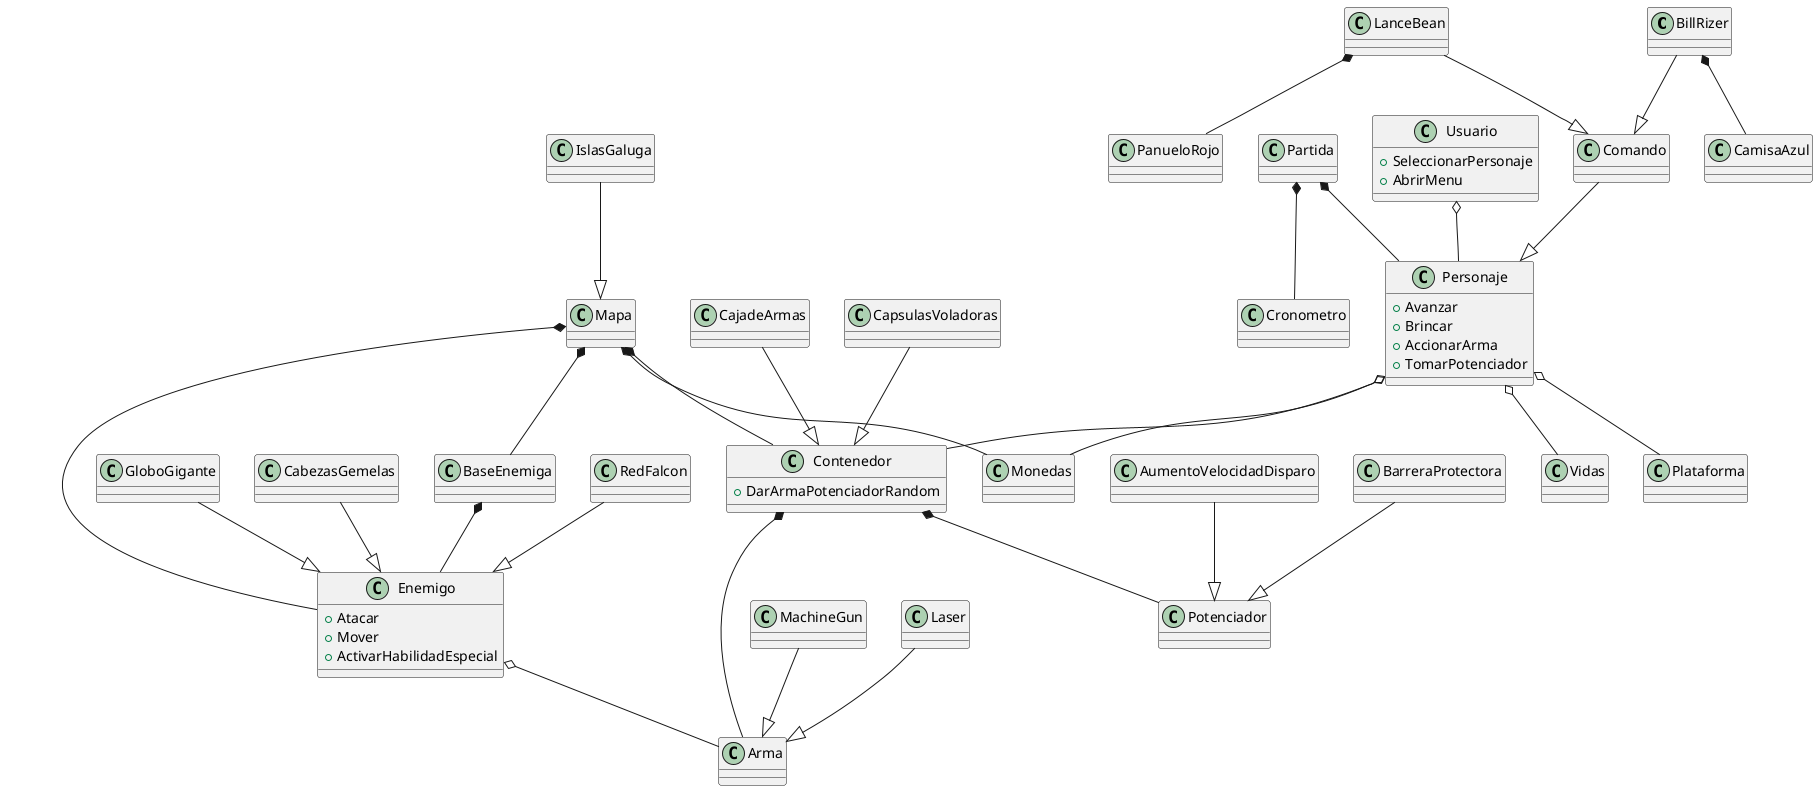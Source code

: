 @startuml
class BillRizer
class LanceBean 
class Comando
class RedFalcon
class IslasGaluga
class MachineGun
class Laser
class Arma  
Class Personaje
{
    +Avanzar
    +Brincar
    +AccionarArma
    +TomarPotenciador
}
Class PanueloRojo
Class CamisaAzul
class CajadeArmas
class CapsulasVoladoras
class Potenciador 
class Contenedor
{
    +DarArmaPotenciadorRandom
}
class AumentoVelocidadDisparo
class BarreraProtectora
class Cronometro
class Partida
class BaseEnemiga
Class GloboGigante
Class Enemigo 
{
    +Atacar
    +Mover
    +ActivarHabilidadEspecial
}
class CabezasGemelas
Class Plataforma
Class Vidas
class Usuario
{
    +SeleccionarPersonaje
    +AbrirMenu
}
class Monedas
class Mapa



'Es un' 
BillRizer --|> Comando 
LanceBean --|> Comando
Comando --|> Personaje
MachineGun --|> Arma
Laser --|> Arma
GloboGigante --|> Enemigo
CabezasGemelas --|> Enemigo
RedFalcon --|> Enemigo
CajadeArmas --|> Contenedor
CapsulasVoladoras --|> Contenedor
AumentoVelocidadDisparo --|> Potenciador
BarreraProtectora --|> Potenciador
IslasGaluga --|> Mapa

'Tiene'
BillRizer *-- CamisaAzul
LanceBean *-- PanueloRojo
Contenedor *-- Potenciador
Contenedor *-- Arma
Partida *-- Cronometro
Partida *-- Personaje
BaseEnemiga *-- Enemigo
Mapa *-- BaseEnemiga
Mapa *-- Enemigo
Mapa *-- Monedas
Mapa *-- Contenedor


'Usa'
Usuario o-- Personaje
Enemigo o-- Arma
Personaje o-- Monedas
Personaje o-- Contenedor
Personaje o-- Plataforma
Personaje o-- Vidas
@enduml